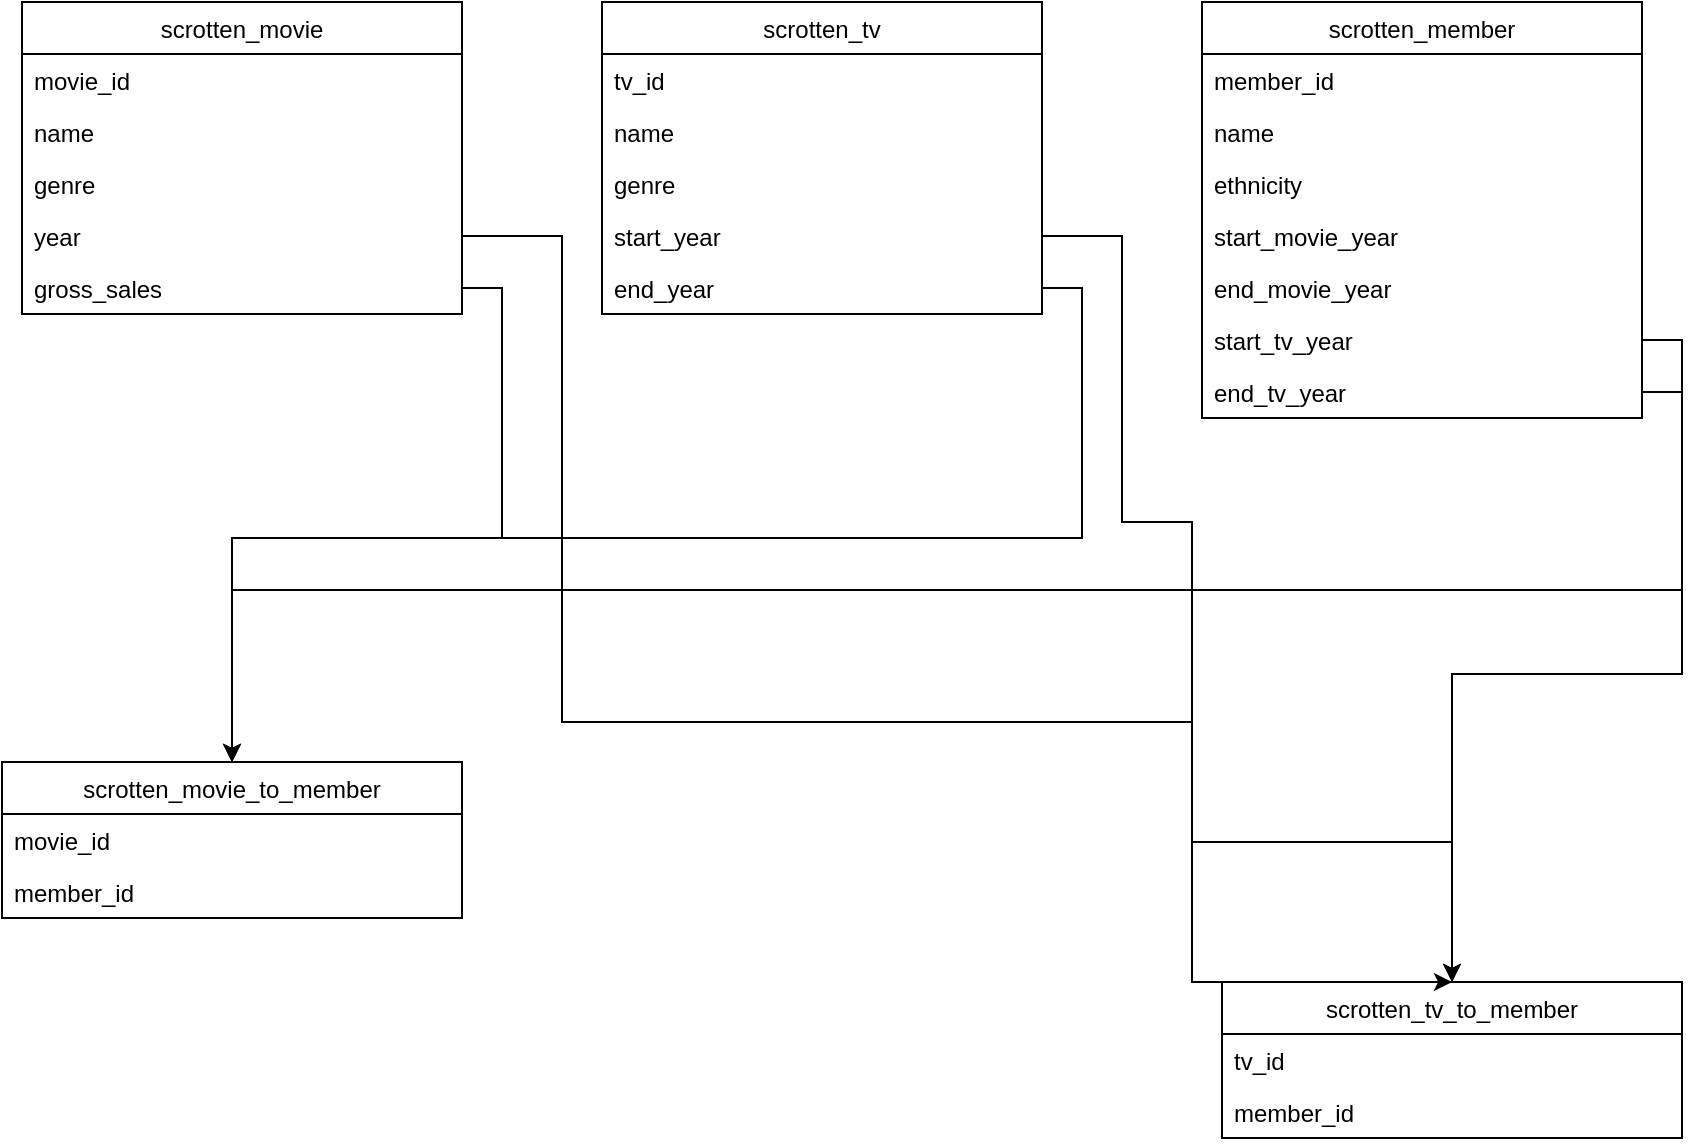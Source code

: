 <mxfile>
    <diagram name="Page-1" id="9f46799a-70d6-7492-0946-bef42562c5a5">
        <mxGraphModel dx="1341" dy="753" grid="1" gridSize="10" guides="1" tooltips="1" connect="1" arrows="1" fold="1" page="1" pageScale="1" pageWidth="1100" pageHeight="850" background="none" math="0" shadow="0">
            <root>
                <mxCell id="0"/>
                <mxCell id="1" parent="0"/>
                <mxCell id="0PVAmD6CbVCiySTQS2vP-5" value="scrotten_movie" style="swimlane;fontStyle=0;childLayout=stackLayout;horizontal=1;startSize=26;horizontalStack=0;resizeParent=1;resizeParentMax=0;resizeLast=0;collapsible=1;marginBottom=0;" parent="1" vertex="1">
                    <mxGeometry x="90" y="80" width="220" height="156" as="geometry"/>
                </mxCell>
                <mxCell id="0PVAmD6CbVCiySTQS2vP-6" value="movie_id" style="text;strokeColor=none;fillColor=none;align=left;verticalAlign=top;spacingLeft=4;spacingRight=4;overflow=hidden;rotatable=0;points=[[0,0.5],[1,0.5]];portConstraint=eastwest;" parent="0PVAmD6CbVCiySTQS2vP-5" vertex="1">
                    <mxGeometry y="26" width="220" height="26" as="geometry"/>
                </mxCell>
                <mxCell id="0PVAmD6CbVCiySTQS2vP-7" value="name" style="text;strokeColor=none;fillColor=none;align=left;verticalAlign=top;spacingLeft=4;spacingRight=4;overflow=hidden;rotatable=0;points=[[0,0.5],[1,0.5]];portConstraint=eastwest;" parent="0PVAmD6CbVCiySTQS2vP-5" vertex="1">
                    <mxGeometry y="52" width="220" height="26" as="geometry"/>
                </mxCell>
                <mxCell id="0PVAmD6CbVCiySTQS2vP-27" value="genre" style="text;strokeColor=none;fillColor=none;align=left;verticalAlign=top;spacingLeft=4;spacingRight=4;overflow=hidden;rotatable=0;points=[[0,0.5],[1,0.5]];portConstraint=eastwest;" parent="0PVAmD6CbVCiySTQS2vP-5" vertex="1">
                    <mxGeometry y="78" width="220" height="26" as="geometry"/>
                </mxCell>
                <mxCell id="0PVAmD6CbVCiySTQS2vP-8" value="year" style="text;strokeColor=none;fillColor=none;align=left;verticalAlign=top;spacingLeft=4;spacingRight=4;overflow=hidden;rotatable=0;points=[[0,0.5],[1,0.5]];portConstraint=eastwest;" parent="0PVAmD6CbVCiySTQS2vP-5" vertex="1">
                    <mxGeometry y="104" width="220" height="26" as="geometry"/>
                </mxCell>
                <mxCell id="0PVAmD6CbVCiySTQS2vP-30" value="gross_sales" style="text;strokeColor=none;fillColor=none;align=left;verticalAlign=top;spacingLeft=4;spacingRight=4;overflow=hidden;rotatable=0;points=[[0,0.5],[1,0.5]];portConstraint=eastwest;" parent="0PVAmD6CbVCiySTQS2vP-5" vertex="1">
                    <mxGeometry y="130" width="220" height="26" as="geometry"/>
                </mxCell>
                <mxCell id="0PVAmD6CbVCiySTQS2vP-11" value="scrotten_member" style="swimlane;fontStyle=0;childLayout=stackLayout;horizontal=1;startSize=26;horizontalStack=0;resizeParent=1;resizeParentMax=0;resizeLast=0;collapsible=1;marginBottom=0;" parent="1" vertex="1">
                    <mxGeometry x="680" y="80" width="220" height="208" as="geometry"/>
                </mxCell>
                <mxCell id="0PVAmD6CbVCiySTQS2vP-12" value="member_id" style="text;strokeColor=none;fillColor=none;align=left;verticalAlign=top;spacingLeft=4;spacingRight=4;overflow=hidden;rotatable=0;points=[[0,0.5],[1,0.5]];portConstraint=eastwest;" parent="0PVAmD6CbVCiySTQS2vP-11" vertex="1">
                    <mxGeometry y="26" width="220" height="26" as="geometry"/>
                </mxCell>
                <mxCell id="0PVAmD6CbVCiySTQS2vP-29" value="name" style="text;strokeColor=none;fillColor=none;align=left;verticalAlign=top;spacingLeft=4;spacingRight=4;overflow=hidden;rotatable=0;points=[[0,0.5],[1,0.5]];portConstraint=eastwest;" parent="0PVAmD6CbVCiySTQS2vP-11" vertex="1">
                    <mxGeometry y="52" width="220" height="26" as="geometry"/>
                </mxCell>
                <mxCell id="0PVAmD6CbVCiySTQS2vP-26" value="ethnicity" style="text;strokeColor=none;fillColor=none;align=left;verticalAlign=top;spacingLeft=4;spacingRight=4;overflow=hidden;rotatable=0;points=[[0,0.5],[1,0.5]];portConstraint=eastwest;" parent="0PVAmD6CbVCiySTQS2vP-11" vertex="1">
                    <mxGeometry y="78" width="220" height="26" as="geometry"/>
                </mxCell>
                <mxCell id="0PVAmD6CbVCiySTQS2vP-13" value="start_movie_year" style="text;strokeColor=none;fillColor=none;align=left;verticalAlign=top;spacingLeft=4;spacingRight=4;overflow=hidden;rotatable=0;points=[[0,0.5],[1,0.5]];portConstraint=eastwest;" parent="0PVAmD6CbVCiySTQS2vP-11" vertex="1">
                    <mxGeometry y="104" width="220" height="26" as="geometry"/>
                </mxCell>
                <mxCell id="0PVAmD6CbVCiySTQS2vP-23" value="end_movie_year" style="text;strokeColor=none;fillColor=none;align=left;verticalAlign=top;spacingLeft=4;spacingRight=4;overflow=hidden;rotatable=0;points=[[0,0.5],[1,0.5]];portConstraint=eastwest;" parent="0PVAmD6CbVCiySTQS2vP-11" vertex="1">
                    <mxGeometry y="130" width="220" height="26" as="geometry"/>
                </mxCell>
                <mxCell id="0PVAmD6CbVCiySTQS2vP-24" value="start_tv_year" style="text;strokeColor=none;fillColor=none;align=left;verticalAlign=top;spacingLeft=4;spacingRight=4;overflow=hidden;rotatable=0;points=[[0,0.5],[1,0.5]];portConstraint=eastwest;" parent="0PVAmD6CbVCiySTQS2vP-11" vertex="1">
                    <mxGeometry y="156" width="220" height="26" as="geometry"/>
                </mxCell>
                <mxCell id="0PVAmD6CbVCiySTQS2vP-25" value="end_tv_year" style="text;strokeColor=none;fillColor=none;align=left;verticalAlign=top;spacingLeft=4;spacingRight=4;overflow=hidden;rotatable=0;points=[[0,0.5],[1,0.5]];portConstraint=eastwest;" parent="0PVAmD6CbVCiySTQS2vP-11" vertex="1">
                    <mxGeometry y="182" width="220" height="26" as="geometry"/>
                </mxCell>
                <mxCell id="0PVAmD6CbVCiySTQS2vP-16" value="scrotten_tv" style="swimlane;fontStyle=0;childLayout=stackLayout;horizontal=1;startSize=26;horizontalStack=0;resizeParent=1;resizeParentMax=0;resizeLast=0;collapsible=1;marginBottom=0;" parent="1" vertex="1">
                    <mxGeometry x="380" y="80" width="220" height="156" as="geometry"/>
                </mxCell>
                <mxCell id="0PVAmD6CbVCiySTQS2vP-17" value="tv_id" style="text;strokeColor=none;fillColor=none;align=left;verticalAlign=top;spacingLeft=4;spacingRight=4;overflow=hidden;rotatable=0;points=[[0,0.5],[1,0.5]];portConstraint=eastwest;" parent="0PVAmD6CbVCiySTQS2vP-16" vertex="1">
                    <mxGeometry y="26" width="220" height="26" as="geometry"/>
                </mxCell>
                <mxCell id="0PVAmD6CbVCiySTQS2vP-18" value="name" style="text;strokeColor=none;fillColor=none;align=left;verticalAlign=top;spacingLeft=4;spacingRight=4;overflow=hidden;rotatable=0;points=[[0,0.5],[1,0.5]];portConstraint=eastwest;" parent="0PVAmD6CbVCiySTQS2vP-16" vertex="1">
                    <mxGeometry y="52" width="220" height="26" as="geometry"/>
                </mxCell>
                <mxCell id="0PVAmD6CbVCiySTQS2vP-28" value="genre" style="text;strokeColor=none;fillColor=none;align=left;verticalAlign=top;spacingLeft=4;spacingRight=4;overflow=hidden;rotatable=0;points=[[0,0.5],[1,0.5]];portConstraint=eastwest;" parent="0PVAmD6CbVCiySTQS2vP-16" vertex="1">
                    <mxGeometry y="78" width="220" height="26" as="geometry"/>
                </mxCell>
                <mxCell id="0PVAmD6CbVCiySTQS2vP-19" value="start_year" style="text;strokeColor=none;fillColor=none;align=left;verticalAlign=top;spacingLeft=4;spacingRight=4;overflow=hidden;rotatable=0;points=[[0,0.5],[1,0.5]];portConstraint=eastwest;" parent="0PVAmD6CbVCiySTQS2vP-16" vertex="1">
                    <mxGeometry y="104" width="220" height="26" as="geometry"/>
                </mxCell>
                <mxCell id="0PVAmD6CbVCiySTQS2vP-20" value="end_year" style="text;strokeColor=none;fillColor=none;align=left;verticalAlign=top;spacingLeft=4;spacingRight=4;overflow=hidden;rotatable=0;points=[[0,0.5],[1,0.5]];portConstraint=eastwest;" parent="0PVAmD6CbVCiySTQS2vP-16" vertex="1">
                    <mxGeometry y="130" width="220" height="26" as="geometry"/>
                </mxCell>
                <mxCell id="4" value="scrotten_movie_to_member" style="swimlane;fontStyle=0;childLayout=stackLayout;horizontal=1;startSize=26;fillColor=none;horizontalStack=0;resizeParent=1;resizeParentMax=0;resizeLast=0;collapsible=1;marginBottom=0;" parent="1" vertex="1">
                    <mxGeometry x="80" y="460" width="230" height="78" as="geometry"/>
                </mxCell>
                <mxCell id="5" value="movie_id" style="text;strokeColor=none;fillColor=none;align=left;verticalAlign=top;spacingLeft=4;spacingRight=4;overflow=hidden;rotatable=0;points=[[0,0.5],[1,0.5]];portConstraint=eastwest;" parent="4" vertex="1">
                    <mxGeometry y="26" width="230" height="26" as="geometry"/>
                </mxCell>
                <mxCell id="6" value="member_id" style="text;strokeColor=none;fillColor=none;align=left;verticalAlign=top;spacingLeft=4;spacingRight=4;overflow=hidden;rotatable=0;points=[[0,0.5],[1,0.5]];portConstraint=eastwest;" parent="4" vertex="1">
                    <mxGeometry y="52" width="230" height="26" as="geometry"/>
                </mxCell>
                <mxCell id="8" value="scrotten_tv_to_member" style="swimlane;fontStyle=0;childLayout=stackLayout;horizontal=1;startSize=26;fillColor=none;horizontalStack=0;resizeParent=1;resizeParentMax=0;resizeLast=0;collapsible=1;marginBottom=0;" parent="1" vertex="1">
                    <mxGeometry x="690" y="570" width="230" height="78" as="geometry"/>
                </mxCell>
                <mxCell id="9" value="tv_id" style="text;strokeColor=none;fillColor=none;align=left;verticalAlign=top;spacingLeft=4;spacingRight=4;overflow=hidden;rotatable=0;points=[[0,0.5],[1,0.5]];portConstraint=eastwest;" parent="8" vertex="1">
                    <mxGeometry y="26" width="230" height="26" as="geometry"/>
                </mxCell>
                <mxCell id="10" value="member_id" style="text;strokeColor=none;fillColor=none;align=left;verticalAlign=top;spacingLeft=4;spacingRight=4;overflow=hidden;rotatable=0;points=[[0,0.5],[1,0.5]];portConstraint=eastwest;" parent="8" vertex="1">
                    <mxGeometry y="52" width="230" height="26" as="geometry"/>
                </mxCell>
                <mxCell id="15" style="edgeStyle=orthogonalEdgeStyle;rounded=0;orthogonalLoop=1;jettySize=auto;html=1;exitX=1;exitY=0.5;exitDx=0;exitDy=0;entryX=0.5;entryY=0;entryDx=0;entryDy=0;" parent="1" source="0PVAmD6CbVCiySTQS2vP-30" target="4" edge="1">
                    <mxGeometry relative="1" as="geometry"/>
                </mxCell>
                <mxCell id="16" style="edgeStyle=orthogonalEdgeStyle;rounded=0;orthogonalLoop=1;jettySize=auto;html=1;exitX=1;exitY=0.5;exitDx=0;exitDy=0;entryX=0.5;entryY=0;entryDx=0;entryDy=0;" parent="1" source="0PVAmD6CbVCiySTQS2vP-20" target="4" edge="1">
                    <mxGeometry relative="1" as="geometry"/>
                </mxCell>
                <mxCell id="18" style="edgeStyle=orthogonalEdgeStyle;rounded=0;orthogonalLoop=1;jettySize=auto;html=1;exitX=1;exitY=0.5;exitDx=0;exitDy=0;entryX=0.5;entryY=0;entryDx=0;entryDy=0;" parent="1" source="0PVAmD6CbVCiySTQS2vP-25" target="4" edge="1">
                    <mxGeometry relative="1" as="geometry"/>
                </mxCell>
                <mxCell id="19" style="edgeStyle=orthogonalEdgeStyle;rounded=0;orthogonalLoop=1;jettySize=auto;html=1;exitX=1;exitY=0.5;exitDx=0;exitDy=0;entryX=0.5;entryY=0;entryDx=0;entryDy=0;" parent="1" source="0PVAmD6CbVCiySTQS2vP-8" target="8" edge="1">
                    <mxGeometry relative="1" as="geometry">
                        <Array as="points">
                            <mxPoint x="360" y="197"/>
                            <mxPoint x="360" y="440"/>
                            <mxPoint x="675" y="440"/>
                        </Array>
                    </mxGeometry>
                </mxCell>
                <mxCell id="20" style="edgeStyle=orthogonalEdgeStyle;rounded=0;orthogonalLoop=1;jettySize=auto;html=1;exitX=1;exitY=0.5;exitDx=0;exitDy=0;entryX=0.5;entryY=0;entryDx=0;entryDy=0;" parent="1" source="0PVAmD6CbVCiySTQS2vP-19" target="8" edge="1">
                    <mxGeometry relative="1" as="geometry">
                        <Array as="points">
                            <mxPoint x="640" y="197"/>
                            <mxPoint x="640" y="340"/>
                            <mxPoint x="675" y="340"/>
                            <mxPoint x="675" y="500"/>
                            <mxPoint x="805" y="500"/>
                        </Array>
                    </mxGeometry>
                </mxCell>
                <mxCell id="21" style="edgeStyle=orthogonalEdgeStyle;rounded=0;orthogonalLoop=1;jettySize=auto;html=1;exitX=1;exitY=0.5;exitDx=0;exitDy=0;entryX=0.5;entryY=0;entryDx=0;entryDy=0;" parent="1" source="0PVAmD6CbVCiySTQS2vP-24" target="8" edge="1">
                    <mxGeometry relative="1" as="geometry"/>
                </mxCell>
            </root>
        </mxGraphModel>
    </diagram>
</mxfile>